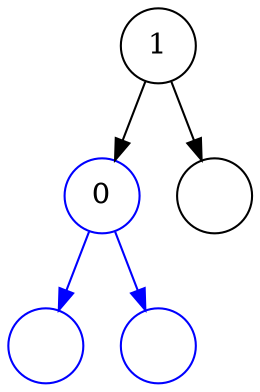 digraph {
  one[label="1", shape=circle];
  zero[label="0", shape=circle, color=blue];

  emptyOneRight[label="", shape=circle];
  emptyZeroLeft[label="", shape=circle, color=blue];
  emptyZeroRight[label="", shape=circle, color=blue];

  one -> emptyOneRight;
  one -> zero;

  zero -> emptyZeroLeft[color=blue];
  zero -> emptyZeroRight[color=blue];
}
